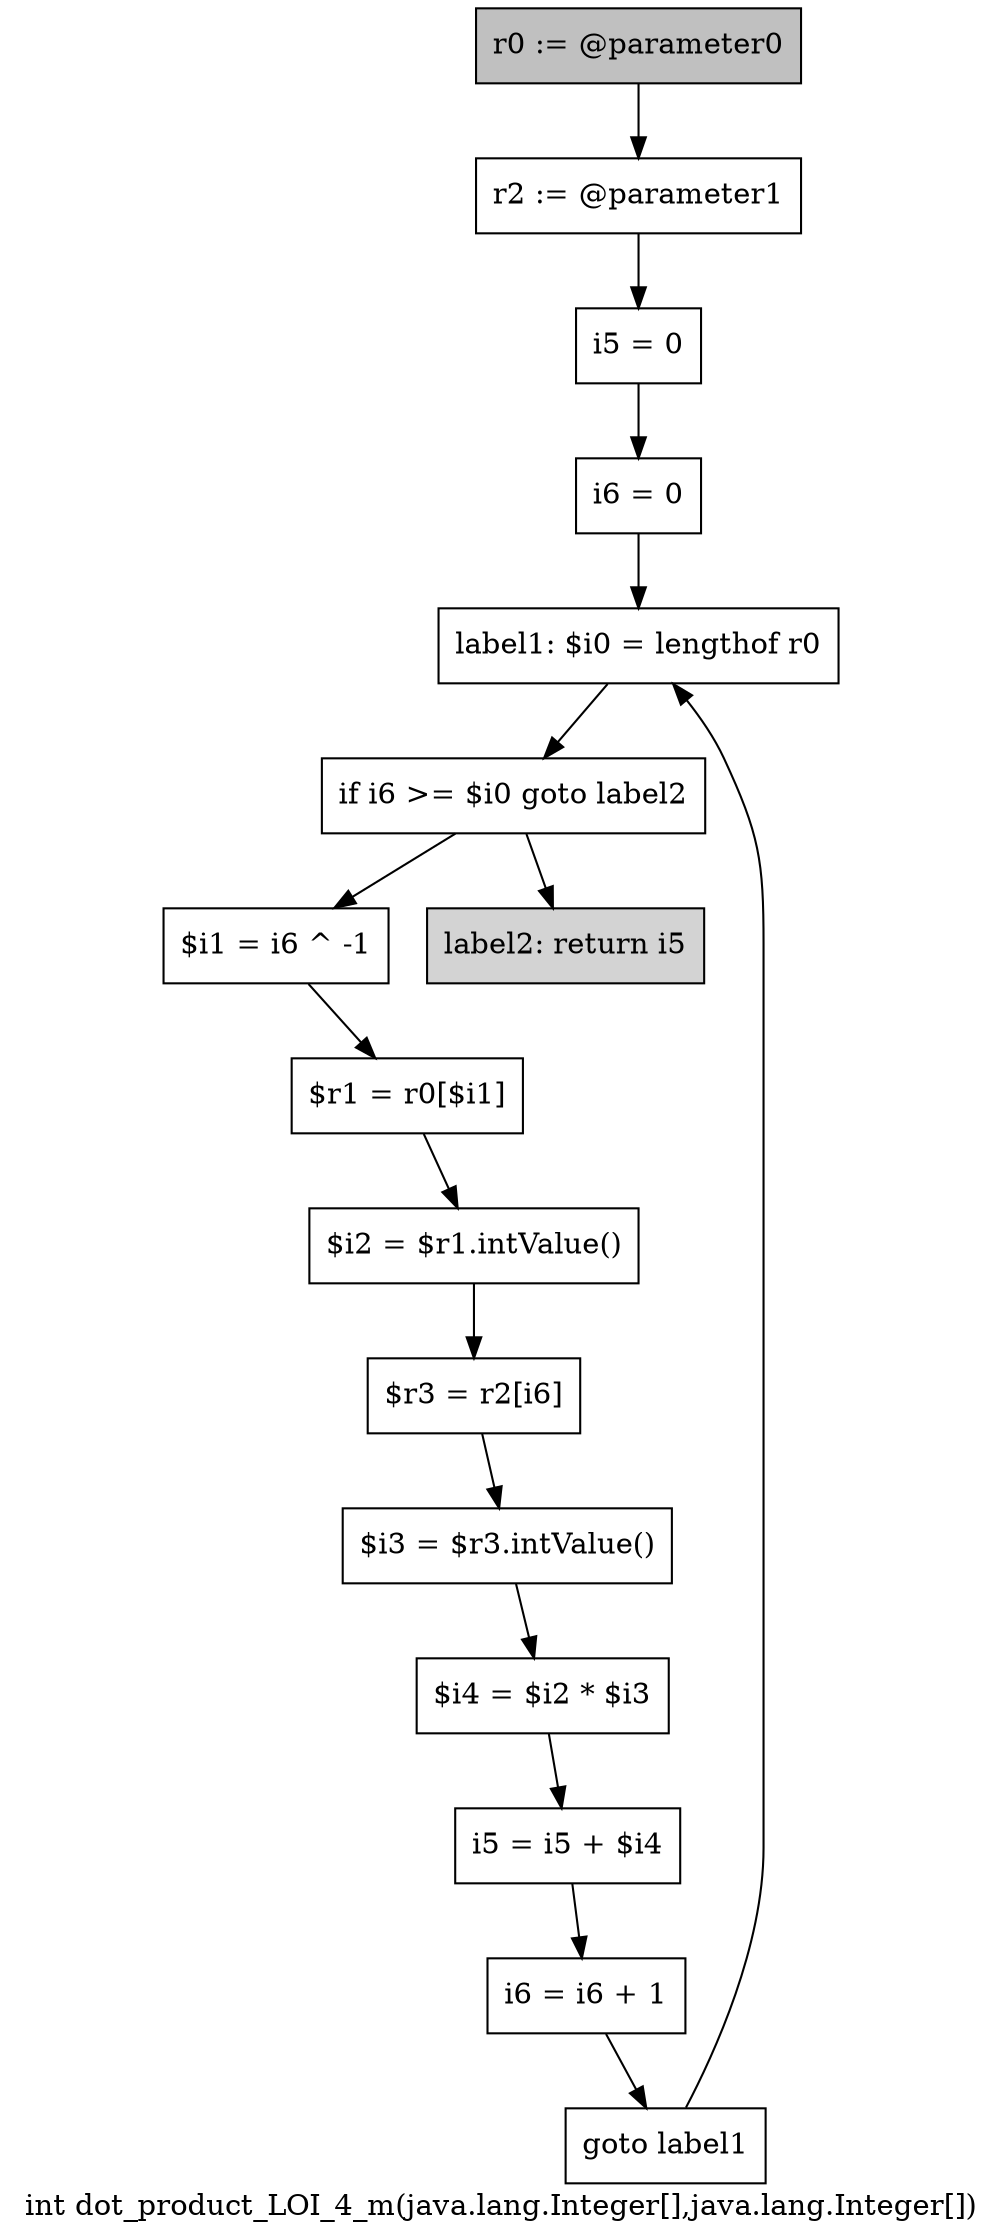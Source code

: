 digraph "int dot_product_LOI_4_m(java.lang.Integer[],java.lang.Integer[])" {
    label="int dot_product_LOI_4_m(java.lang.Integer[],java.lang.Integer[])";
    node [shape=box];
    "0" [style=filled,fillcolor=gray,label="r0 := @parameter0",];
    "1" [label="r2 := @parameter1",];
    "0"->"1";
    "2" [label="i5 = 0",];
    "1"->"2";
    "3" [label="i6 = 0",];
    "2"->"3";
    "4" [label="label1: $i0 = lengthof r0",];
    "3"->"4";
    "5" [label="if i6 >= $i0 goto label2",];
    "4"->"5";
    "6" [label="$i1 = i6 ^ -1",];
    "5"->"6";
    "15" [style=filled,fillcolor=lightgray,label="label2: return i5",];
    "5"->"15";
    "7" [label="$r1 = r0[$i1]",];
    "6"->"7";
    "8" [label="$i2 = $r1.intValue()",];
    "7"->"8";
    "9" [label="$r3 = r2[i6]",];
    "8"->"9";
    "10" [label="$i3 = $r3.intValue()",];
    "9"->"10";
    "11" [label="$i4 = $i2 * $i3",];
    "10"->"11";
    "12" [label="i5 = i5 + $i4",];
    "11"->"12";
    "13" [label="i6 = i6 + 1",];
    "12"->"13";
    "14" [label="goto label1",];
    "13"->"14";
    "14"->"4";
}
